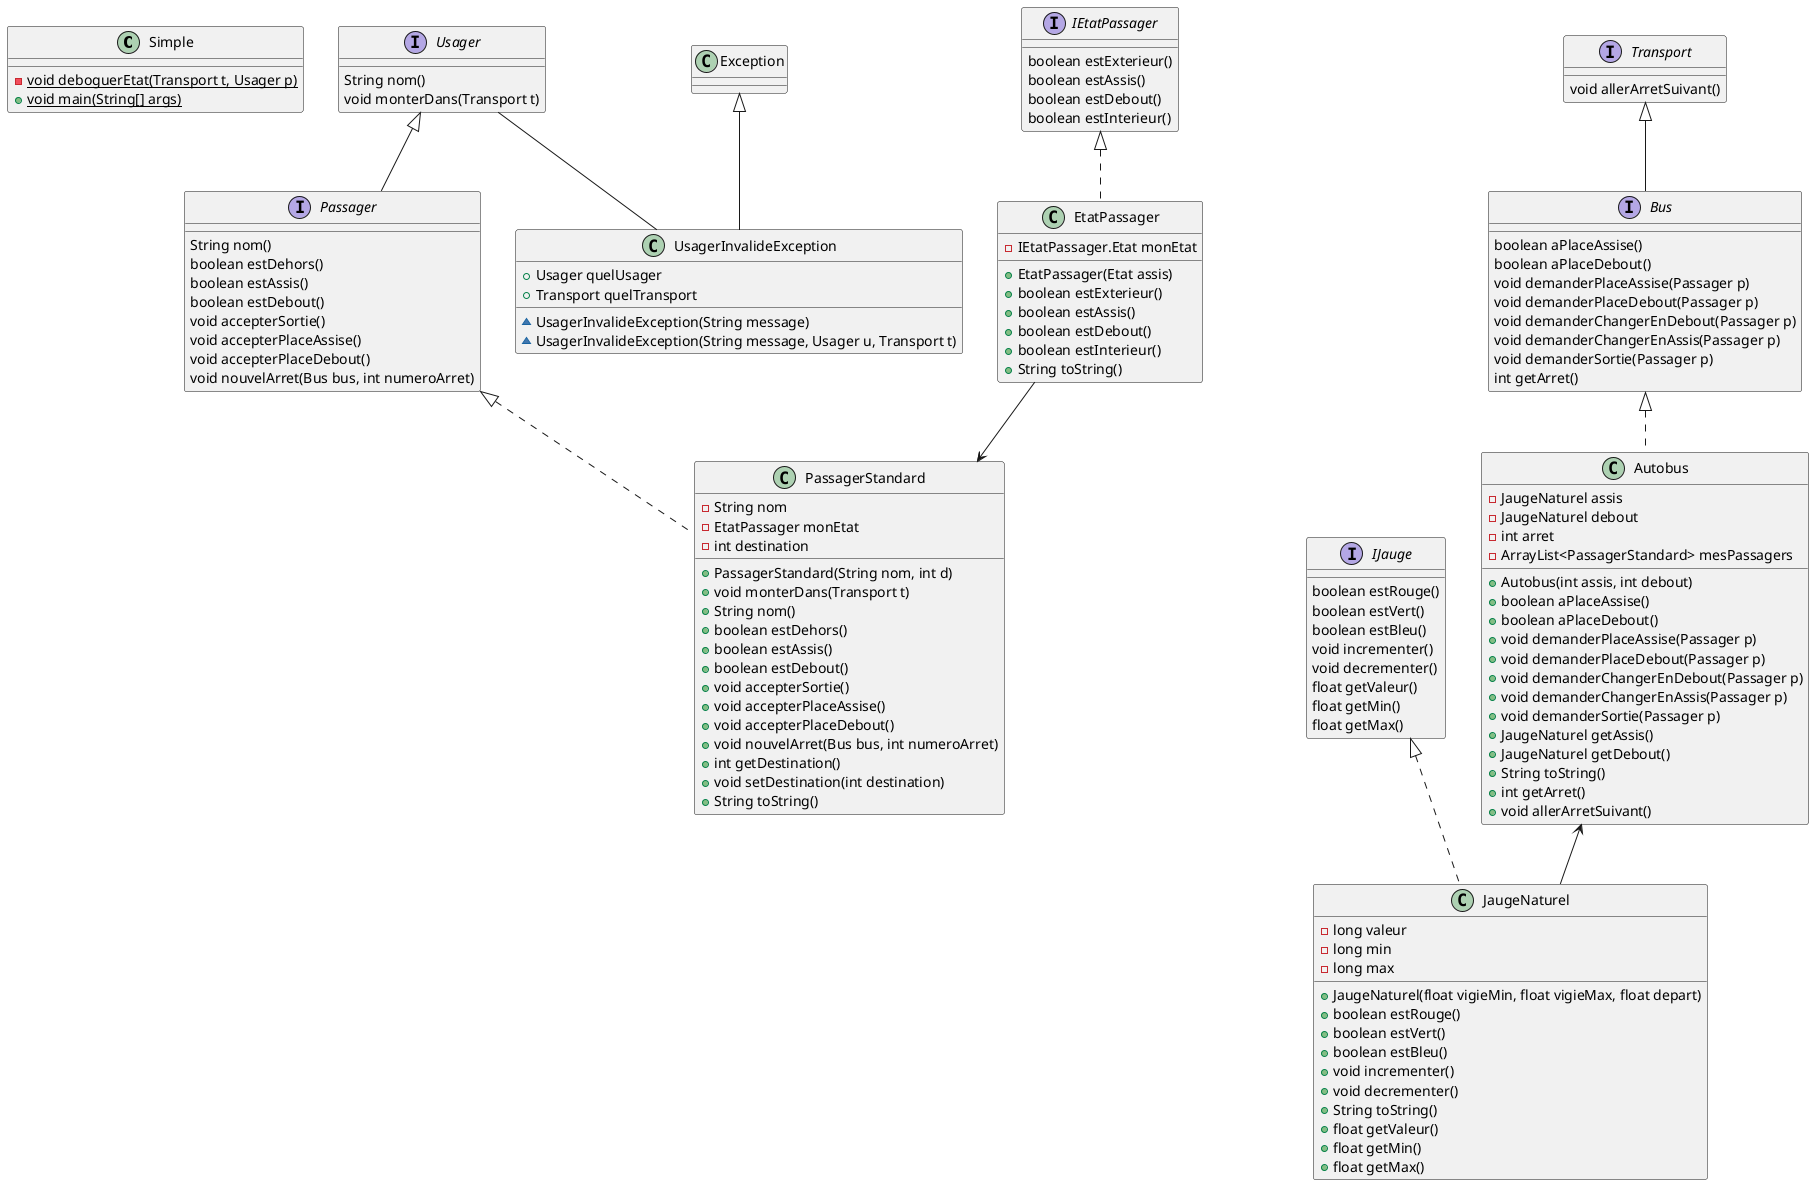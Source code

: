@startuml
class Simple [[java:TransportEnCommun.Simple]] {
	-{static}void deboguerEtat(Transport t, Usager p)
	+{static}void main(String[] args)
}

class EtatPassager [[java:TransportEnCommun.tec.Passager.EtatPassager]] {
	-IEtatPassager.Etat monEtat
	+EtatPassager(Etat assis)
	+boolean estExterieur()
	+boolean estAssis()
	+boolean estDebout()
	+boolean estInterieur()
	+String toString()
}
interface IEtatPassager [[java:TransportEnCommun.tec.Passager.IEtatPassager]] {
}

interface IEtatPassager [[java:TransportEnCommun.tec.Passager.IEtatPassager]] {
	boolean estExterieur()
	boolean estAssis()
	boolean estDebout()
	boolean estInterieur()
}

interface Passager [[java:TransportEnCommun.tec.Passager.Passager]] {
	String nom()
	boolean estDehors()
	boolean estAssis()
	boolean estDebout()
	void accepterSortie()
	void accepterPlaceAssise()
	void accepterPlaceDebout()
	void nouvelArret(Bus bus, int numeroArret)
}
interface Usager [[java:TransportEnCommun.tec.Passager.Usager]] {
}

class PassagerStandard [[java:TransportEnCommun.tec.Passager.PassagerStandard]] {
	-String nom
	-EtatPassager monEtat
	-int destination
	+PassagerStandard(String nom, int d)
	+void monterDans(Transport t)
	+String nom()
	+boolean estDehors()
	+boolean estAssis()
	+boolean estDebout()
	+void accepterSortie()
	+void accepterPlaceAssise()
	+void accepterPlaceDebout()
	+void nouvelArret(Bus bus, int numeroArret)
	+int getDestination()
	+void setDestination(int destination)
	+String toString()
}
interface Passager [[java:TransportEnCommun.tec.Passager.Passager]] {
}
interface Usager [[java:TransportEnCommun.tec.Passager.Usager]] {
	String nom()
	void monterDans(Transport t)
}
class UsagerInvalideException [[java:TransportEnCommun.tec.Passager.UsagerInvalideException]] {
	+Usager quelUsager
	+Transport quelTransport
	~UsagerInvalideException(String message)
	~UsagerInvalideException(String message, Usager u, Transport t)
}
class Exception [[java:java.lang.Exception]] {
}

class Autobus [[java:TransportEnCommun.tec.Transport.Autobus]] {
	-JaugeNaturel assis
	-JaugeNaturel debout
	-int arret
	-ArrayList<PassagerStandard> mesPassagers
	+Autobus(int assis, int debout)
	+boolean aPlaceAssise()
	+boolean aPlaceDebout()
	+void demanderPlaceAssise(Passager p)
	+void demanderPlaceDebout(Passager p)
	+void demanderChangerEnDebout(Passager p)
	+void demanderChangerEnAssis(Passager p)
	+void demanderSortie(Passager p)
	+JaugeNaturel getAssis()
	+JaugeNaturel getDebout()
	+String toString()
	+int getArret()
	+void allerArretSuivant()
}
interface Bus [[java:TransportEnCommun.tec.Transport.Bus]] {
}

interface Bus [[java:TransportEnCommun.tec.Transport.Bus]] {
	boolean aPlaceAssise()
	boolean aPlaceDebout()
	void demanderPlaceAssise(Passager p)
	void demanderPlaceDebout(Passager p)
	void demanderChangerEnDebout(Passager p)
	void demanderChangerEnAssis(Passager p)
	void demanderSortie(Passager p)
	int getArret()
}
interface Transport [[java:TransportEnCommun.tec.Transport.Transport]] {
}

interface IJauge [[java:TransportEnCommun.tec.Transport.IJauge]] {
	boolean estRouge()
	boolean estVert()
	boolean estBleu()
	void incrementer()
	void decrementer()
	float getValeur()
	float getMin()
	float getMax()
}

class JaugeNaturel [[java:TransportEnCommun.tec.Transport.JaugeNaturel]] {
	-long valeur
	-long min
	-long max
	+JaugeNaturel(float vigieMin, float vigieMax, float depart)
	+boolean estRouge()
	+boolean estVert()
	+boolean estBleu()
	+void incrementer()
	+void decrementer()
	+String toString()
	+float getValeur()
	+float getMin()
	+float getMax()
}
interface IJauge [[java:JaugeNaturel.IJauge]] {
}

interface Transport [[java:TransportEnCommun.tec.Transport.Transport]] {
	void allerArretSuivant()
}

Exception <|-- UsagerInvalideException
IEtatPassager <|.. EtatPassager
Passager <|.. PassagerStandard
Usager <|-- Passager
Bus <|.. Autobus
Transport <|-- Bus
IJauge <|.. JaugeNaturel
Usager -- UsagerInvalideException
EtatPassager --> PassagerStandard
Autobus <-- JaugeNaturel

@enduml

